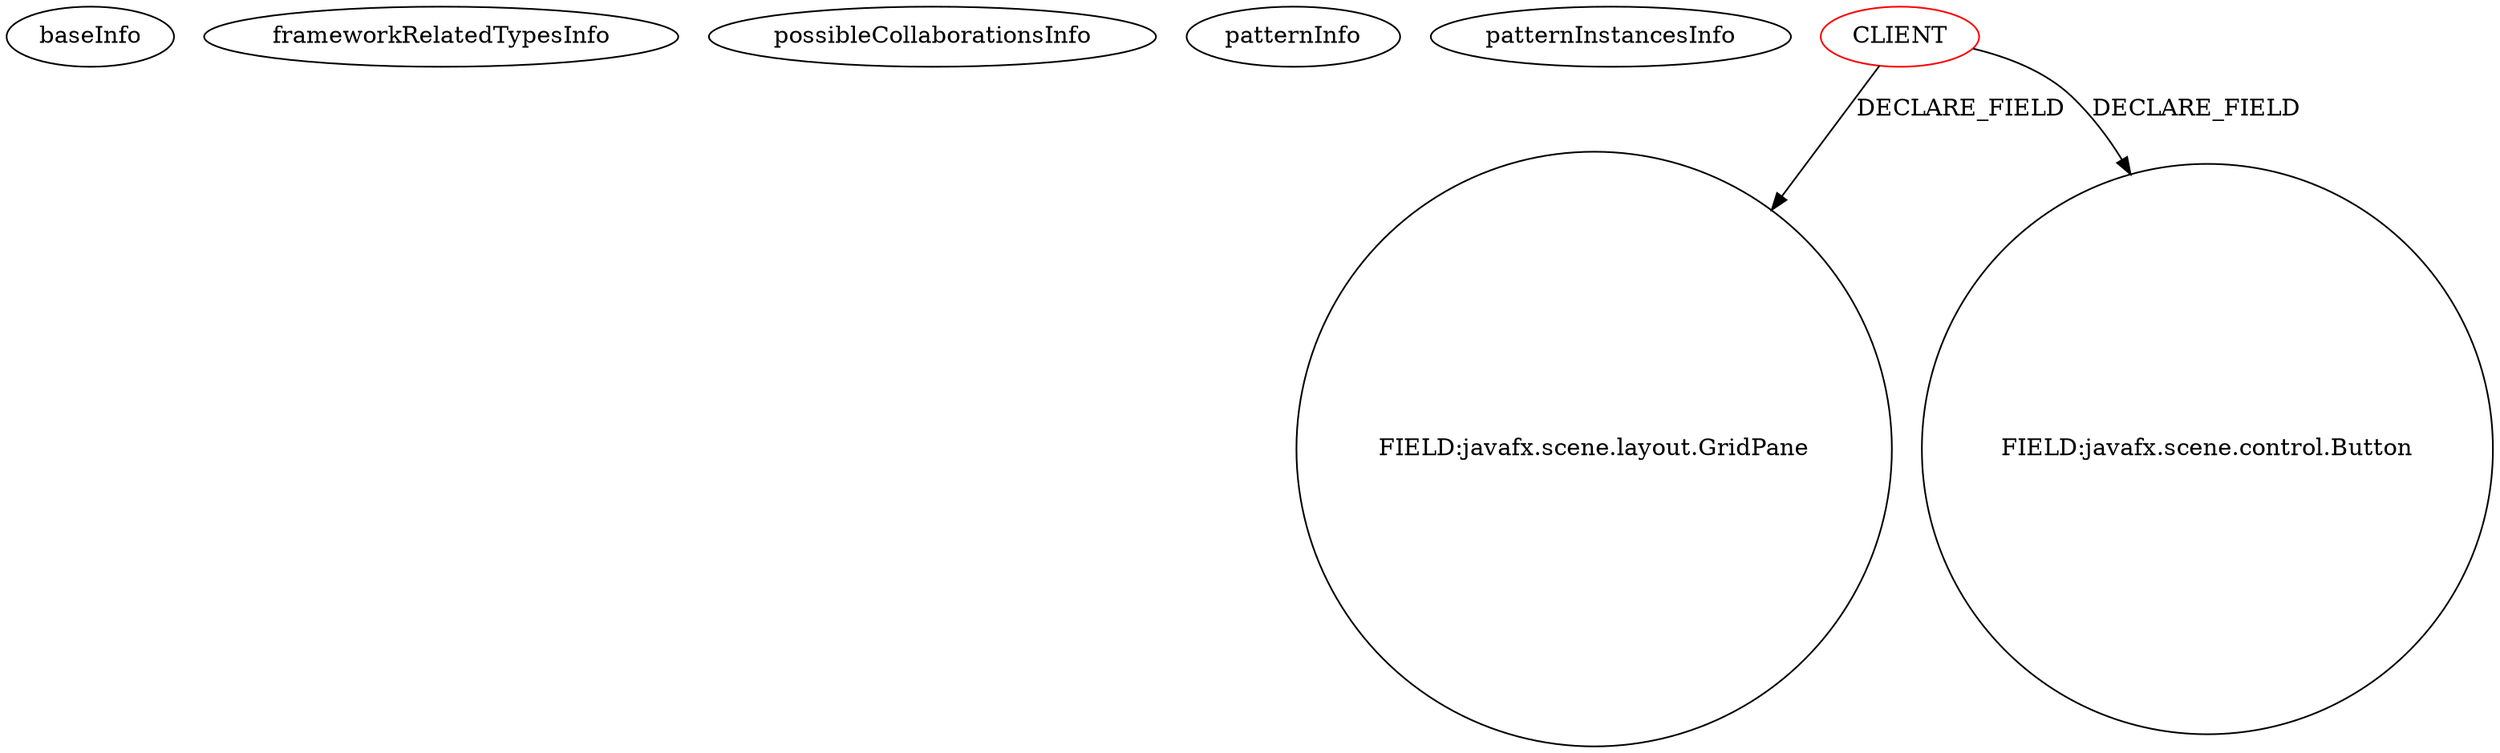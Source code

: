digraph {
baseInfo[graphId=1486,category="pattern",isAnonymous=false,possibleRelation=false]
frameworkRelatedTypesInfo[]
possibleCollaborationsInfo[]
patternInfo[frequency=7.0,patternRootClient=0]
patternInstancesInfo[0="candybibby-Snake~/candybibby-Snake/Snake-master/src/graphicsJavaFX/Controller.java~Controller~2239",1="Seraphiana-SecretaryProblemSimulator~/Seraphiana-SecretaryProblemSimulator/SecretaryProblemSimulator-master/src/main/Java/GUI/GUIController.java~GUIController~1202",2="weltensturm-milca~/weltensturm-milca/milca-master/src/milca/GUIController.java~GUIController~4745",3="amr390-SAT~/amr390-SAT/SAT-master/src/satcucharitas/SatMainViewController.java~SatMainViewController~1853",4="RUAN0007-FastestPathSimulator~/RUAN0007-FastestPathSimulator/FastestPathSimulator-master/FastPathSimulator/src/application/FastestPathSimulatorController.java~FastestPathSimulatorController~1116",5="borissuska-csv-tools~/borissuska-csv-tools/csv-tools-master/src/main/java/sk/suska/csv_tools/ui/FormController.java~FormController~2203",6="Cslice-Province~/Cslice-Province/Province-master/ProvincialMiner/src/Provincial_Miner/Gui2.java~Gui2~260"]
20[label="FIELD:javafx.scene.layout.GridPane",vertexType="FIELD_DECLARATION",isFrameworkType=false,shape=circle]
0[label="CLIENT",vertexType="ROOT_CLIENT_CLASS_DECLARATION",isFrameworkType=false,color=red]
30[label="FIELD:javafx.scene.control.Button",vertexType="FIELD_DECLARATION",isFrameworkType=false,shape=circle]
0->20[label="DECLARE_FIELD"]
0->30[label="DECLARE_FIELD"]
}
